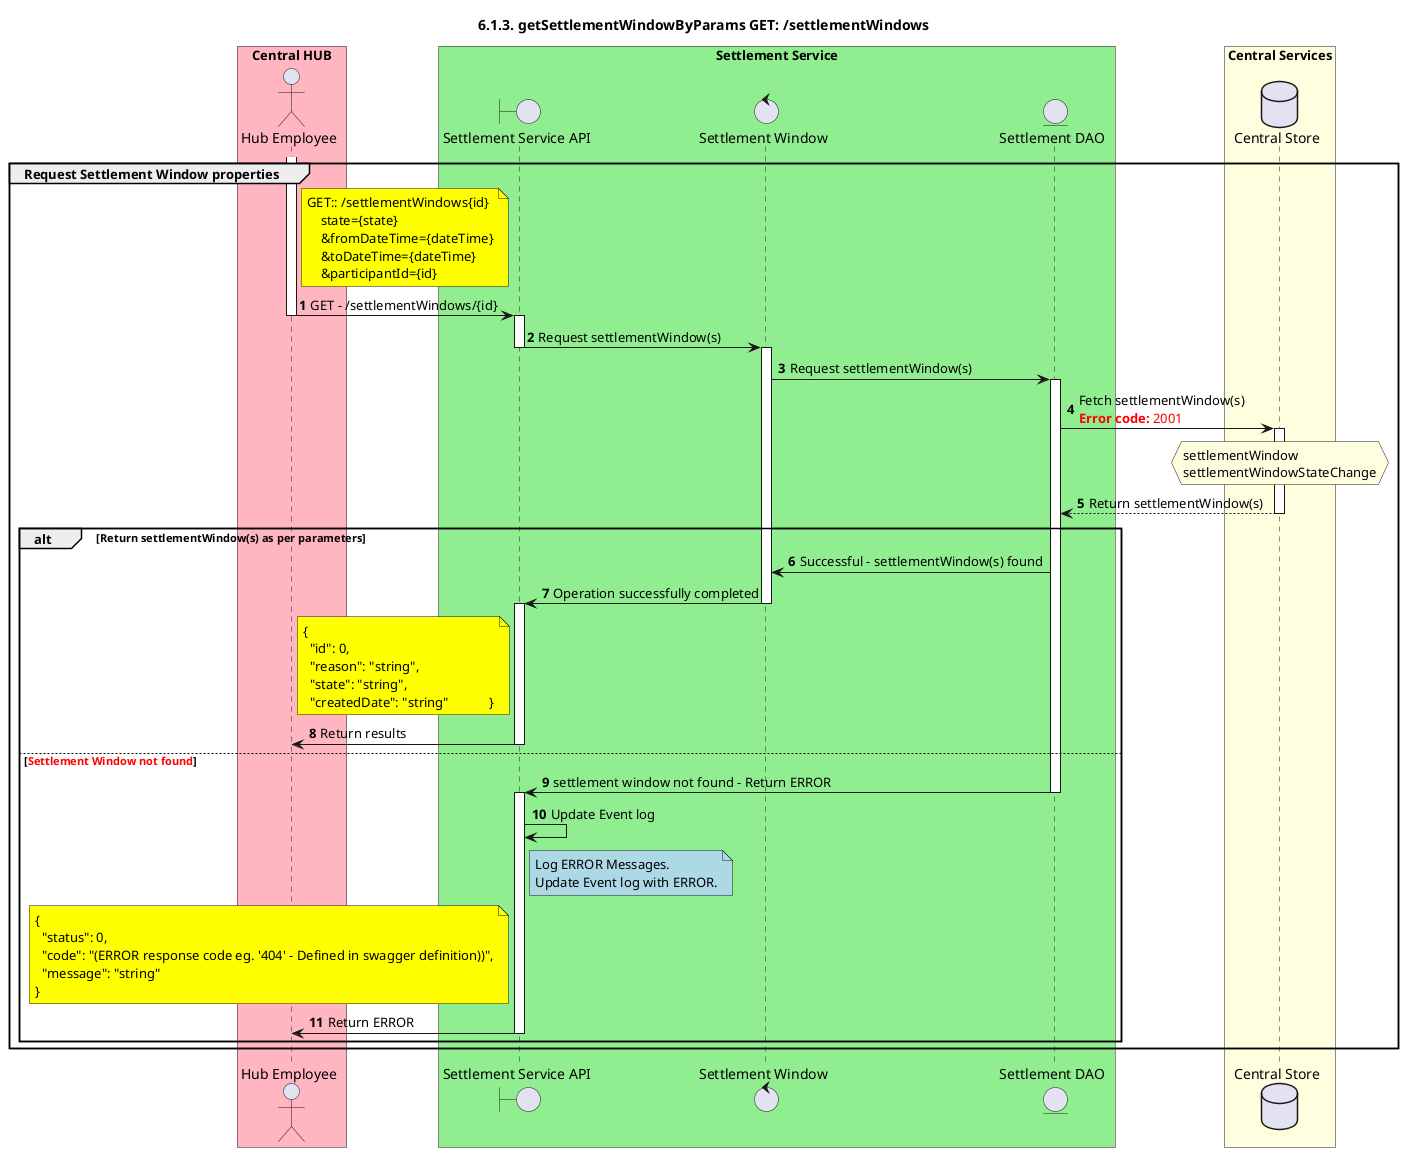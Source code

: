 @startuml
' declate title
title 6.1.3. getSettlementWindowByParams GET: /settlementWindows

autonumber

' Actor Keys:
' declare actors

actor "Hub Employee" as OPERATOR

boundary "Settlement Service API" as SSAPI
control "Settlement Window" as SETTLEWINDOW
entity "Settlement DAO" as SETTLE_DAO

database "Central Store" as DB

box "Central HUB" #LightPink
    participant OPERATOR
end box

box "Settlement Service" #LightGreen
    participant SSAPI
    participant SETTLEWINDOW
    participant SETTLE_DAO
end box

box "Central Services" #LightYellow
    participant DB
end box

' start flow

group Request Settlement Window properties
    activate OPERATOR
    note right of OPERATOR #Yellow
        GET:: /settlementWindows{id}
            state={state}
            &fromDateTime={dateTime}
            &toDateTime={dateTime}
            &participantId={id}
    end note
    OPERATOR -> SSAPI: GET - /settlementWindows/{id}
    deactivate OPERATOR
    activate SSAPI
    SSAPI -> SETTLEWINDOW: Request settlementWindow(s)
    deactivate SSAPI
    activate SETTLEWINDOW
        SETTLEWINDOW -> SETTLE_DAO: Request settlementWindow(s)
        activate SETTLE_DAO
                SETTLE_DAO -> DB: Fetch settlementWindow(s) \n<color #FF0000><b>Error code:</b> 2001</color>
            activate DB
                hnote over DB #LightYellow
                settlementWindow
                settlementWindowStateChange
                end hnote
                SETTLE_DAO <-- DB: Return settlementWindow(s)
            deactivate DB
    alt Return settlementWindow(s) as per parameters
        SETTLEWINDOW <- SETTLE_DAO: Successful - settlementWindow(s) found
        SSAPI <- SETTLEWINDOW: Operation successfully completed
        deactivate SETTLEWINDOW
        activate SSAPI
        note left of SSAPI #Yellow
            {
              "id": 0,
              "reason": "string",
              "state": "string",
              "createdDate": "string"            }
        end note
        OPERATOR <- SSAPI: Return results
        deactivate SSAPI
    else <color #FF0000><b>Settlement Window not found</b></color>
        SETTLE_DAO -> SSAPI: settlement window not found - Return ERROR
        deactivate SETTLE_DAO
        activate SSAPI
        SSAPI -> SSAPI: Update Event log
        note right of SSAPI #LightBlue
            Log ERROR Messages.
            Update Event log with ERROR.
        end note
        note left of SSAPI #Yellow
            {
              "status": 0,
              "code": "(ERROR response code eg. '404' - Defined in swagger definition))",
              "message": "string"
            }
        end note
        OPERATOR <- SSAPI: Return ERROR
        deactivate SSAPI
    end
end
@enduml
